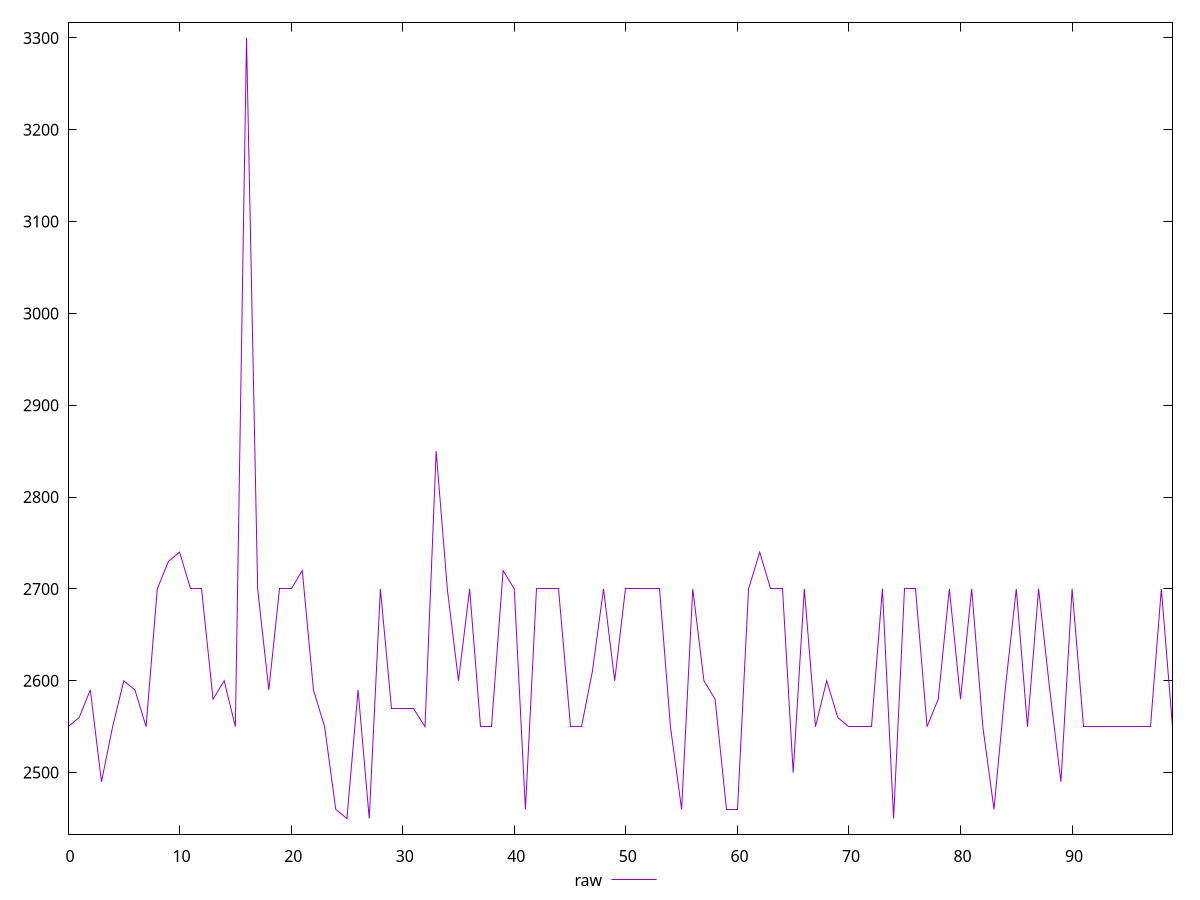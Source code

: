 reset

$raw <<EOF
0 2550
1 2560
2 2590
3 2490
4 2550
5 2600
6 2590
7 2550
8 2700
9 2730
10 2740
11 2700
12 2700
13 2580
14 2600
15 2550
16 3300
17 2700
18 2590
19 2700
20 2700
21 2720
22 2590
23 2550
24 2460
25 2450
26 2590
27 2450
28 2700
29 2570
30 2570
31 2570
32 2550
33 2850
34 2700
35 2600
36 2700
37 2550
38 2550
39 2720
40 2700
41 2460
42 2700
43 2700
44 2700
45 2550
46 2550
47 2610
48 2700
49 2600
50 2700
51 2700
52 2700
53 2700
54 2550
55 2460
56 2700
57 2600
58 2580
59 2460
60 2460
61 2700
62 2740
63 2700
64 2700
65 2500
66 2700
67 2550
68 2600
69 2560
70 2550
71 2550
72 2550
73 2700
74 2450
75 2700
76 2700
77 2550
78 2580
79 2700
80 2580
81 2700
82 2550
83 2460
84 2590
85 2700
86 2550
87 2700
88 2590
89 2490
90 2700
91 2550
92 2550
93 2550
94 2550
95 2550
96 2550
97 2550
98 2700
99 2550
EOF

set key outside below
set xrange [0:99]
set yrange [2433:3317]
set trange [2433:3317]
set terminal svg size 640, 500 enhanced background rgb 'white'
set output "report_00017_2021-02-10T15-08-03.406Z/uses-text-compression/samples/pages+cached+noadtech/raw/values.svg"

plot $raw title "raw" with line

reset
